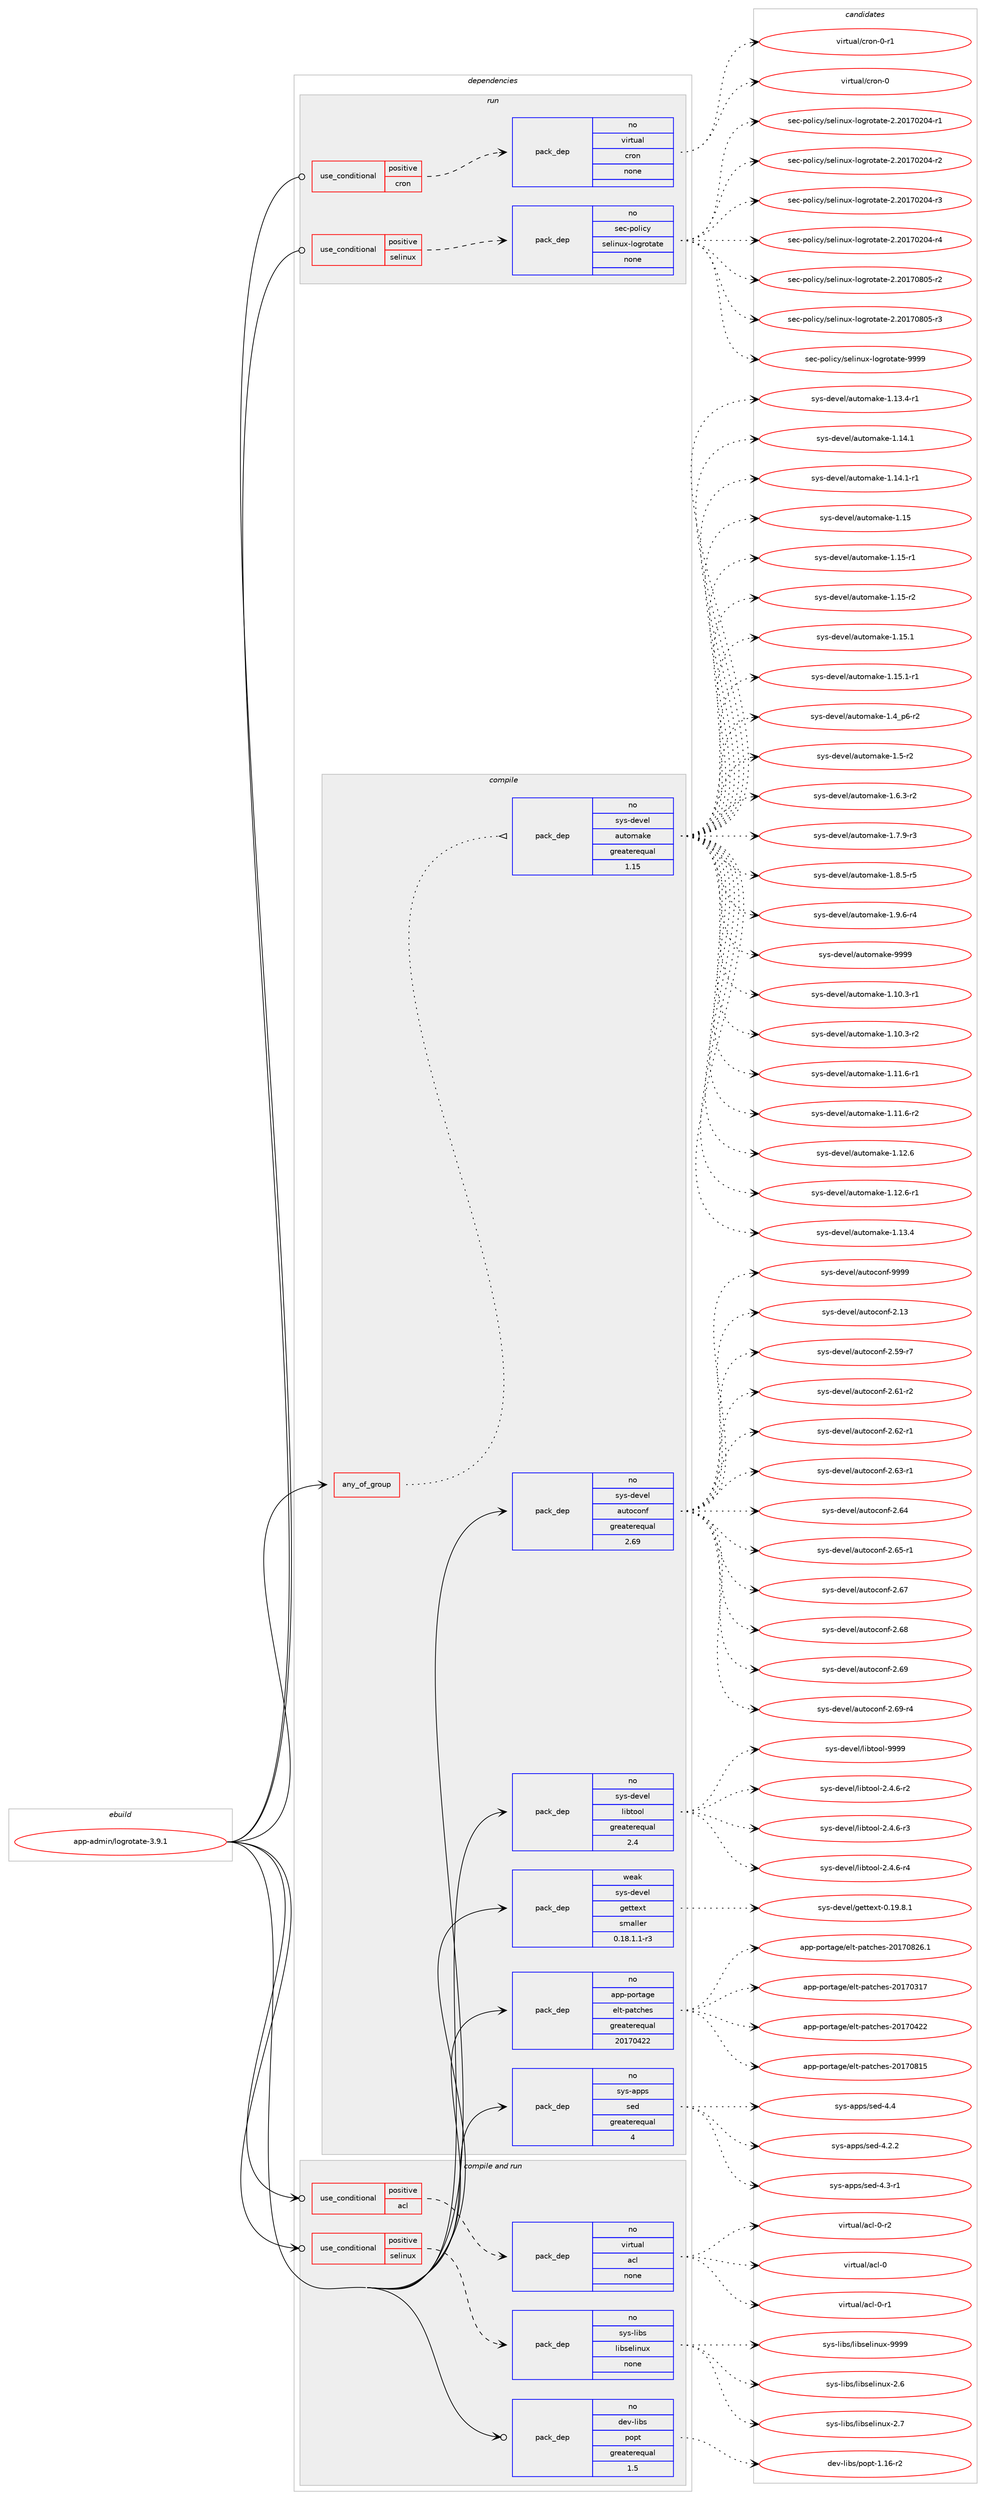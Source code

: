 digraph prolog {

# *************
# Graph options
# *************

newrank=true;
concentrate=true;
compound=true;
graph [rankdir=LR,fontname=Helvetica,fontsize=10,ranksep=1.5];#, ranksep=2.5, nodesep=0.2];
edge  [arrowhead=vee];
node  [fontname=Helvetica,fontsize=10];

# **********
# The ebuild
# **********

subgraph cluster_leftcol {
color=gray;
rank=same;
label=<<i>ebuild</i>>;
id [label="app-admin/logrotate-3.9.1", color=red, width=4, href="../app-admin/logrotate-3.9.1.svg"];
}

# ****************
# The dependencies
# ****************

subgraph cluster_midcol {
color=gray;
label=<<i>dependencies</i>>;
subgraph cluster_compile {
fillcolor="#eeeeee";
style=filled;
label=<<i>compile</i>>;
subgraph any77 {
dependency3213 [label=<<TABLE BORDER="0" CELLBORDER="1" CELLSPACING="0" CELLPADDING="4"><TR><TD CELLPADDING="10">any_of_group</TD></TR></TABLE>>, shape=none, color=red];subgraph pack2432 {
dependency3214 [label=<<TABLE BORDER="0" CELLBORDER="1" CELLSPACING="0" CELLPADDING="4" WIDTH="220"><TR><TD ROWSPAN="6" CELLPADDING="30">pack_dep</TD></TR><TR><TD WIDTH="110">no</TD></TR><TR><TD>sys-devel</TD></TR><TR><TD>automake</TD></TR><TR><TD>greaterequal</TD></TR><TR><TD>1.15</TD></TR></TABLE>>, shape=none, color=blue];
}
dependency3213:e -> dependency3214:w [weight=20,style="dotted",arrowhead="oinv"];
}
id:e -> dependency3213:w [weight=20,style="solid",arrowhead="vee"];
subgraph pack2433 {
dependency3215 [label=<<TABLE BORDER="0" CELLBORDER="1" CELLSPACING="0" CELLPADDING="4" WIDTH="220"><TR><TD ROWSPAN="6" CELLPADDING="30">pack_dep</TD></TR><TR><TD WIDTH="110">no</TD></TR><TR><TD>app-portage</TD></TR><TR><TD>elt-patches</TD></TR><TR><TD>greaterequal</TD></TR><TR><TD>20170422</TD></TR></TABLE>>, shape=none, color=blue];
}
id:e -> dependency3215:w [weight=20,style="solid",arrowhead="vee"];
subgraph pack2434 {
dependency3216 [label=<<TABLE BORDER="0" CELLBORDER="1" CELLSPACING="0" CELLPADDING="4" WIDTH="220"><TR><TD ROWSPAN="6" CELLPADDING="30">pack_dep</TD></TR><TR><TD WIDTH="110">no</TD></TR><TR><TD>sys-apps</TD></TR><TR><TD>sed</TD></TR><TR><TD>greaterequal</TD></TR><TR><TD>4</TD></TR></TABLE>>, shape=none, color=blue];
}
id:e -> dependency3216:w [weight=20,style="solid",arrowhead="vee"];
subgraph pack2435 {
dependency3217 [label=<<TABLE BORDER="0" CELLBORDER="1" CELLSPACING="0" CELLPADDING="4" WIDTH="220"><TR><TD ROWSPAN="6" CELLPADDING="30">pack_dep</TD></TR><TR><TD WIDTH="110">no</TD></TR><TR><TD>sys-devel</TD></TR><TR><TD>autoconf</TD></TR><TR><TD>greaterequal</TD></TR><TR><TD>2.69</TD></TR></TABLE>>, shape=none, color=blue];
}
id:e -> dependency3217:w [weight=20,style="solid",arrowhead="vee"];
subgraph pack2436 {
dependency3218 [label=<<TABLE BORDER="0" CELLBORDER="1" CELLSPACING="0" CELLPADDING="4" WIDTH="220"><TR><TD ROWSPAN="6" CELLPADDING="30">pack_dep</TD></TR><TR><TD WIDTH="110">no</TD></TR><TR><TD>sys-devel</TD></TR><TR><TD>libtool</TD></TR><TR><TD>greaterequal</TD></TR><TR><TD>2.4</TD></TR></TABLE>>, shape=none, color=blue];
}
id:e -> dependency3218:w [weight=20,style="solid",arrowhead="vee"];
subgraph pack2437 {
dependency3219 [label=<<TABLE BORDER="0" CELLBORDER="1" CELLSPACING="0" CELLPADDING="4" WIDTH="220"><TR><TD ROWSPAN="6" CELLPADDING="30">pack_dep</TD></TR><TR><TD WIDTH="110">weak</TD></TR><TR><TD>sys-devel</TD></TR><TR><TD>gettext</TD></TR><TR><TD>smaller</TD></TR><TR><TD>0.18.1.1-r3</TD></TR></TABLE>>, shape=none, color=blue];
}
id:e -> dependency3219:w [weight=20,style="solid",arrowhead="vee"];
}
subgraph cluster_compileandrun {
fillcolor="#eeeeee";
style=filled;
label=<<i>compile and run</i>>;
subgraph cond706 {
dependency3220 [label=<<TABLE BORDER="0" CELLBORDER="1" CELLSPACING="0" CELLPADDING="4"><TR><TD ROWSPAN="3" CELLPADDING="10">use_conditional</TD></TR><TR><TD>positive</TD></TR><TR><TD>acl</TD></TR></TABLE>>, shape=none, color=red];
subgraph pack2438 {
dependency3221 [label=<<TABLE BORDER="0" CELLBORDER="1" CELLSPACING="0" CELLPADDING="4" WIDTH="220"><TR><TD ROWSPAN="6" CELLPADDING="30">pack_dep</TD></TR><TR><TD WIDTH="110">no</TD></TR><TR><TD>virtual</TD></TR><TR><TD>acl</TD></TR><TR><TD>none</TD></TR><TR><TD></TD></TR></TABLE>>, shape=none, color=blue];
}
dependency3220:e -> dependency3221:w [weight=20,style="dashed",arrowhead="vee"];
}
id:e -> dependency3220:w [weight=20,style="solid",arrowhead="odotvee"];
subgraph cond707 {
dependency3222 [label=<<TABLE BORDER="0" CELLBORDER="1" CELLSPACING="0" CELLPADDING="4"><TR><TD ROWSPAN="3" CELLPADDING="10">use_conditional</TD></TR><TR><TD>positive</TD></TR><TR><TD>selinux</TD></TR></TABLE>>, shape=none, color=red];
subgraph pack2439 {
dependency3223 [label=<<TABLE BORDER="0" CELLBORDER="1" CELLSPACING="0" CELLPADDING="4" WIDTH="220"><TR><TD ROWSPAN="6" CELLPADDING="30">pack_dep</TD></TR><TR><TD WIDTH="110">no</TD></TR><TR><TD>sys-libs</TD></TR><TR><TD>libselinux</TD></TR><TR><TD>none</TD></TR><TR><TD></TD></TR></TABLE>>, shape=none, color=blue];
}
dependency3222:e -> dependency3223:w [weight=20,style="dashed",arrowhead="vee"];
}
id:e -> dependency3222:w [weight=20,style="solid",arrowhead="odotvee"];
subgraph pack2440 {
dependency3224 [label=<<TABLE BORDER="0" CELLBORDER="1" CELLSPACING="0" CELLPADDING="4" WIDTH="220"><TR><TD ROWSPAN="6" CELLPADDING="30">pack_dep</TD></TR><TR><TD WIDTH="110">no</TD></TR><TR><TD>dev-libs</TD></TR><TR><TD>popt</TD></TR><TR><TD>greaterequal</TD></TR><TR><TD>1.5</TD></TR></TABLE>>, shape=none, color=blue];
}
id:e -> dependency3224:w [weight=20,style="solid",arrowhead="odotvee"];
}
subgraph cluster_run {
fillcolor="#eeeeee";
style=filled;
label=<<i>run</i>>;
subgraph cond708 {
dependency3225 [label=<<TABLE BORDER="0" CELLBORDER="1" CELLSPACING="0" CELLPADDING="4"><TR><TD ROWSPAN="3" CELLPADDING="10">use_conditional</TD></TR><TR><TD>positive</TD></TR><TR><TD>cron</TD></TR></TABLE>>, shape=none, color=red];
subgraph pack2441 {
dependency3226 [label=<<TABLE BORDER="0" CELLBORDER="1" CELLSPACING="0" CELLPADDING="4" WIDTH="220"><TR><TD ROWSPAN="6" CELLPADDING="30">pack_dep</TD></TR><TR><TD WIDTH="110">no</TD></TR><TR><TD>virtual</TD></TR><TR><TD>cron</TD></TR><TR><TD>none</TD></TR><TR><TD></TD></TR></TABLE>>, shape=none, color=blue];
}
dependency3225:e -> dependency3226:w [weight=20,style="dashed",arrowhead="vee"];
}
id:e -> dependency3225:w [weight=20,style="solid",arrowhead="odot"];
subgraph cond709 {
dependency3227 [label=<<TABLE BORDER="0" CELLBORDER="1" CELLSPACING="0" CELLPADDING="4"><TR><TD ROWSPAN="3" CELLPADDING="10">use_conditional</TD></TR><TR><TD>positive</TD></TR><TR><TD>selinux</TD></TR></TABLE>>, shape=none, color=red];
subgraph pack2442 {
dependency3228 [label=<<TABLE BORDER="0" CELLBORDER="1" CELLSPACING="0" CELLPADDING="4" WIDTH="220"><TR><TD ROWSPAN="6" CELLPADDING="30">pack_dep</TD></TR><TR><TD WIDTH="110">no</TD></TR><TR><TD>sec-policy</TD></TR><TR><TD>selinux-logrotate</TD></TR><TR><TD>none</TD></TR><TR><TD></TD></TR></TABLE>>, shape=none, color=blue];
}
dependency3227:e -> dependency3228:w [weight=20,style="dashed",arrowhead="vee"];
}
id:e -> dependency3227:w [weight=20,style="solid",arrowhead="odot"];
}
}

# **************
# The candidates
# **************

subgraph cluster_choices {
rank=same;
color=gray;
label=<<i>candidates</i>>;

subgraph choice2432 {
color=black;
nodesep=1;
choice11512111545100101118101108479711711611110997107101454946494846514511449 [label="sys-devel/automake-1.10.3-r1", color=red, width=4,href="../sys-devel/automake-1.10.3-r1.svg"];
choice11512111545100101118101108479711711611110997107101454946494846514511450 [label="sys-devel/automake-1.10.3-r2", color=red, width=4,href="../sys-devel/automake-1.10.3-r2.svg"];
choice11512111545100101118101108479711711611110997107101454946494946544511449 [label="sys-devel/automake-1.11.6-r1", color=red, width=4,href="../sys-devel/automake-1.11.6-r1.svg"];
choice11512111545100101118101108479711711611110997107101454946494946544511450 [label="sys-devel/automake-1.11.6-r2", color=red, width=4,href="../sys-devel/automake-1.11.6-r2.svg"];
choice1151211154510010111810110847971171161111099710710145494649504654 [label="sys-devel/automake-1.12.6", color=red, width=4,href="../sys-devel/automake-1.12.6.svg"];
choice11512111545100101118101108479711711611110997107101454946495046544511449 [label="sys-devel/automake-1.12.6-r1", color=red, width=4,href="../sys-devel/automake-1.12.6-r1.svg"];
choice1151211154510010111810110847971171161111099710710145494649514652 [label="sys-devel/automake-1.13.4", color=red, width=4,href="../sys-devel/automake-1.13.4.svg"];
choice11512111545100101118101108479711711611110997107101454946495146524511449 [label="sys-devel/automake-1.13.4-r1", color=red, width=4,href="../sys-devel/automake-1.13.4-r1.svg"];
choice1151211154510010111810110847971171161111099710710145494649524649 [label="sys-devel/automake-1.14.1", color=red, width=4,href="../sys-devel/automake-1.14.1.svg"];
choice11512111545100101118101108479711711611110997107101454946495246494511449 [label="sys-devel/automake-1.14.1-r1", color=red, width=4,href="../sys-devel/automake-1.14.1-r1.svg"];
choice115121115451001011181011084797117116111109971071014549464953 [label="sys-devel/automake-1.15", color=red, width=4,href="../sys-devel/automake-1.15.svg"];
choice1151211154510010111810110847971171161111099710710145494649534511449 [label="sys-devel/automake-1.15-r1", color=red, width=4,href="../sys-devel/automake-1.15-r1.svg"];
choice1151211154510010111810110847971171161111099710710145494649534511450 [label="sys-devel/automake-1.15-r2", color=red, width=4,href="../sys-devel/automake-1.15-r2.svg"];
choice1151211154510010111810110847971171161111099710710145494649534649 [label="sys-devel/automake-1.15.1", color=red, width=4,href="../sys-devel/automake-1.15.1.svg"];
choice11512111545100101118101108479711711611110997107101454946495346494511449 [label="sys-devel/automake-1.15.1-r1", color=red, width=4,href="../sys-devel/automake-1.15.1-r1.svg"];
choice115121115451001011181011084797117116111109971071014549465295112544511450 [label="sys-devel/automake-1.4_p6-r2", color=red, width=4,href="../sys-devel/automake-1.4_p6-r2.svg"];
choice11512111545100101118101108479711711611110997107101454946534511450 [label="sys-devel/automake-1.5-r2", color=red, width=4,href="../sys-devel/automake-1.5-r2.svg"];
choice115121115451001011181011084797117116111109971071014549465446514511450 [label="sys-devel/automake-1.6.3-r2", color=red, width=4,href="../sys-devel/automake-1.6.3-r2.svg"];
choice115121115451001011181011084797117116111109971071014549465546574511451 [label="sys-devel/automake-1.7.9-r3", color=red, width=4,href="../sys-devel/automake-1.7.9-r3.svg"];
choice115121115451001011181011084797117116111109971071014549465646534511453 [label="sys-devel/automake-1.8.5-r5", color=red, width=4,href="../sys-devel/automake-1.8.5-r5.svg"];
choice115121115451001011181011084797117116111109971071014549465746544511452 [label="sys-devel/automake-1.9.6-r4", color=red, width=4,href="../sys-devel/automake-1.9.6-r4.svg"];
choice115121115451001011181011084797117116111109971071014557575757 [label="sys-devel/automake-9999", color=red, width=4,href="../sys-devel/automake-9999.svg"];
dependency3214:e -> choice11512111545100101118101108479711711611110997107101454946494846514511449:w [style=dotted,weight="100"];
dependency3214:e -> choice11512111545100101118101108479711711611110997107101454946494846514511450:w [style=dotted,weight="100"];
dependency3214:e -> choice11512111545100101118101108479711711611110997107101454946494946544511449:w [style=dotted,weight="100"];
dependency3214:e -> choice11512111545100101118101108479711711611110997107101454946494946544511450:w [style=dotted,weight="100"];
dependency3214:e -> choice1151211154510010111810110847971171161111099710710145494649504654:w [style=dotted,weight="100"];
dependency3214:e -> choice11512111545100101118101108479711711611110997107101454946495046544511449:w [style=dotted,weight="100"];
dependency3214:e -> choice1151211154510010111810110847971171161111099710710145494649514652:w [style=dotted,weight="100"];
dependency3214:e -> choice11512111545100101118101108479711711611110997107101454946495146524511449:w [style=dotted,weight="100"];
dependency3214:e -> choice1151211154510010111810110847971171161111099710710145494649524649:w [style=dotted,weight="100"];
dependency3214:e -> choice11512111545100101118101108479711711611110997107101454946495246494511449:w [style=dotted,weight="100"];
dependency3214:e -> choice115121115451001011181011084797117116111109971071014549464953:w [style=dotted,weight="100"];
dependency3214:e -> choice1151211154510010111810110847971171161111099710710145494649534511449:w [style=dotted,weight="100"];
dependency3214:e -> choice1151211154510010111810110847971171161111099710710145494649534511450:w [style=dotted,weight="100"];
dependency3214:e -> choice1151211154510010111810110847971171161111099710710145494649534649:w [style=dotted,weight="100"];
dependency3214:e -> choice11512111545100101118101108479711711611110997107101454946495346494511449:w [style=dotted,weight="100"];
dependency3214:e -> choice115121115451001011181011084797117116111109971071014549465295112544511450:w [style=dotted,weight="100"];
dependency3214:e -> choice11512111545100101118101108479711711611110997107101454946534511450:w [style=dotted,weight="100"];
dependency3214:e -> choice115121115451001011181011084797117116111109971071014549465446514511450:w [style=dotted,weight="100"];
dependency3214:e -> choice115121115451001011181011084797117116111109971071014549465546574511451:w [style=dotted,weight="100"];
dependency3214:e -> choice115121115451001011181011084797117116111109971071014549465646534511453:w [style=dotted,weight="100"];
dependency3214:e -> choice115121115451001011181011084797117116111109971071014549465746544511452:w [style=dotted,weight="100"];
dependency3214:e -> choice115121115451001011181011084797117116111109971071014557575757:w [style=dotted,weight="100"];
}
subgraph choice2433 {
color=black;
nodesep=1;
choice97112112451121111141169710310147101108116451129711699104101115455048495548514955 [label="app-portage/elt-patches-20170317", color=red, width=4,href="../app-portage/elt-patches-20170317.svg"];
choice97112112451121111141169710310147101108116451129711699104101115455048495548525050 [label="app-portage/elt-patches-20170422", color=red, width=4,href="../app-portage/elt-patches-20170422.svg"];
choice97112112451121111141169710310147101108116451129711699104101115455048495548564953 [label="app-portage/elt-patches-20170815", color=red, width=4,href="../app-portage/elt-patches-20170815.svg"];
choice971121124511211111411697103101471011081164511297116991041011154550484955485650544649 [label="app-portage/elt-patches-20170826.1", color=red, width=4,href="../app-portage/elt-patches-20170826.1.svg"];
dependency3215:e -> choice97112112451121111141169710310147101108116451129711699104101115455048495548514955:w [style=dotted,weight="100"];
dependency3215:e -> choice97112112451121111141169710310147101108116451129711699104101115455048495548525050:w [style=dotted,weight="100"];
dependency3215:e -> choice97112112451121111141169710310147101108116451129711699104101115455048495548564953:w [style=dotted,weight="100"];
dependency3215:e -> choice971121124511211111411697103101471011081164511297116991041011154550484955485650544649:w [style=dotted,weight="100"];
}
subgraph choice2434 {
color=black;
nodesep=1;
choice115121115459711211211547115101100455246504650 [label="sys-apps/sed-4.2.2", color=red, width=4,href="../sys-apps/sed-4.2.2.svg"];
choice115121115459711211211547115101100455246514511449 [label="sys-apps/sed-4.3-r1", color=red, width=4,href="../sys-apps/sed-4.3-r1.svg"];
choice11512111545971121121154711510110045524652 [label="sys-apps/sed-4.4", color=red, width=4,href="../sys-apps/sed-4.4.svg"];
dependency3216:e -> choice115121115459711211211547115101100455246504650:w [style=dotted,weight="100"];
dependency3216:e -> choice115121115459711211211547115101100455246514511449:w [style=dotted,weight="100"];
dependency3216:e -> choice11512111545971121121154711510110045524652:w [style=dotted,weight="100"];
}
subgraph choice2435 {
color=black;
nodesep=1;
choice115121115451001011181011084797117116111991111101024550464951 [label="sys-devel/autoconf-2.13", color=red, width=4,href="../sys-devel/autoconf-2.13.svg"];
choice1151211154510010111810110847971171161119911111010245504653574511455 [label="sys-devel/autoconf-2.59-r7", color=red, width=4,href="../sys-devel/autoconf-2.59-r7.svg"];
choice1151211154510010111810110847971171161119911111010245504654494511450 [label="sys-devel/autoconf-2.61-r2", color=red, width=4,href="../sys-devel/autoconf-2.61-r2.svg"];
choice1151211154510010111810110847971171161119911111010245504654504511449 [label="sys-devel/autoconf-2.62-r1", color=red, width=4,href="../sys-devel/autoconf-2.62-r1.svg"];
choice1151211154510010111810110847971171161119911111010245504654514511449 [label="sys-devel/autoconf-2.63-r1", color=red, width=4,href="../sys-devel/autoconf-2.63-r1.svg"];
choice115121115451001011181011084797117116111991111101024550465452 [label="sys-devel/autoconf-2.64", color=red, width=4,href="../sys-devel/autoconf-2.64.svg"];
choice1151211154510010111810110847971171161119911111010245504654534511449 [label="sys-devel/autoconf-2.65-r1", color=red, width=4,href="../sys-devel/autoconf-2.65-r1.svg"];
choice115121115451001011181011084797117116111991111101024550465455 [label="sys-devel/autoconf-2.67", color=red, width=4,href="../sys-devel/autoconf-2.67.svg"];
choice115121115451001011181011084797117116111991111101024550465456 [label="sys-devel/autoconf-2.68", color=red, width=4,href="../sys-devel/autoconf-2.68.svg"];
choice115121115451001011181011084797117116111991111101024550465457 [label="sys-devel/autoconf-2.69", color=red, width=4,href="../sys-devel/autoconf-2.69.svg"];
choice1151211154510010111810110847971171161119911111010245504654574511452 [label="sys-devel/autoconf-2.69-r4", color=red, width=4,href="../sys-devel/autoconf-2.69-r4.svg"];
choice115121115451001011181011084797117116111991111101024557575757 [label="sys-devel/autoconf-9999", color=red, width=4,href="../sys-devel/autoconf-9999.svg"];
dependency3217:e -> choice115121115451001011181011084797117116111991111101024550464951:w [style=dotted,weight="100"];
dependency3217:e -> choice1151211154510010111810110847971171161119911111010245504653574511455:w [style=dotted,weight="100"];
dependency3217:e -> choice1151211154510010111810110847971171161119911111010245504654494511450:w [style=dotted,weight="100"];
dependency3217:e -> choice1151211154510010111810110847971171161119911111010245504654504511449:w [style=dotted,weight="100"];
dependency3217:e -> choice1151211154510010111810110847971171161119911111010245504654514511449:w [style=dotted,weight="100"];
dependency3217:e -> choice115121115451001011181011084797117116111991111101024550465452:w [style=dotted,weight="100"];
dependency3217:e -> choice1151211154510010111810110847971171161119911111010245504654534511449:w [style=dotted,weight="100"];
dependency3217:e -> choice115121115451001011181011084797117116111991111101024550465455:w [style=dotted,weight="100"];
dependency3217:e -> choice115121115451001011181011084797117116111991111101024550465456:w [style=dotted,weight="100"];
dependency3217:e -> choice115121115451001011181011084797117116111991111101024550465457:w [style=dotted,weight="100"];
dependency3217:e -> choice1151211154510010111810110847971171161119911111010245504654574511452:w [style=dotted,weight="100"];
dependency3217:e -> choice115121115451001011181011084797117116111991111101024557575757:w [style=dotted,weight="100"];
}
subgraph choice2436 {
color=black;
nodesep=1;
choice1151211154510010111810110847108105981161111111084550465246544511450 [label="sys-devel/libtool-2.4.6-r2", color=red, width=4,href="../sys-devel/libtool-2.4.6-r2.svg"];
choice1151211154510010111810110847108105981161111111084550465246544511451 [label="sys-devel/libtool-2.4.6-r3", color=red, width=4,href="../sys-devel/libtool-2.4.6-r3.svg"];
choice1151211154510010111810110847108105981161111111084550465246544511452 [label="sys-devel/libtool-2.4.6-r4", color=red, width=4,href="../sys-devel/libtool-2.4.6-r4.svg"];
choice1151211154510010111810110847108105981161111111084557575757 [label="sys-devel/libtool-9999", color=red, width=4,href="../sys-devel/libtool-9999.svg"];
dependency3218:e -> choice1151211154510010111810110847108105981161111111084550465246544511450:w [style=dotted,weight="100"];
dependency3218:e -> choice1151211154510010111810110847108105981161111111084550465246544511451:w [style=dotted,weight="100"];
dependency3218:e -> choice1151211154510010111810110847108105981161111111084550465246544511452:w [style=dotted,weight="100"];
dependency3218:e -> choice1151211154510010111810110847108105981161111111084557575757:w [style=dotted,weight="100"];
}
subgraph choice2437 {
color=black;
nodesep=1;
choice1151211154510010111810110847103101116116101120116454846495746564649 [label="sys-devel/gettext-0.19.8.1", color=red, width=4,href="../sys-devel/gettext-0.19.8.1.svg"];
dependency3219:e -> choice1151211154510010111810110847103101116116101120116454846495746564649:w [style=dotted,weight="100"];
}
subgraph choice2438 {
color=black;
nodesep=1;
choice118105114116117971084797991084548 [label="virtual/acl-0", color=red, width=4,href="../virtual/acl-0.svg"];
choice1181051141161179710847979910845484511449 [label="virtual/acl-0-r1", color=red, width=4,href="../virtual/acl-0-r1.svg"];
choice1181051141161179710847979910845484511450 [label="virtual/acl-0-r2", color=red, width=4,href="../virtual/acl-0-r2.svg"];
dependency3221:e -> choice118105114116117971084797991084548:w [style=dotted,weight="100"];
dependency3221:e -> choice1181051141161179710847979910845484511449:w [style=dotted,weight="100"];
dependency3221:e -> choice1181051141161179710847979910845484511450:w [style=dotted,weight="100"];
}
subgraph choice2439 {
color=black;
nodesep=1;
choice1151211154510810598115471081059811510110810511011712045504654 [label="sys-libs/libselinux-2.6", color=red, width=4,href="../sys-libs/libselinux-2.6.svg"];
choice1151211154510810598115471081059811510110810511011712045504655 [label="sys-libs/libselinux-2.7", color=red, width=4,href="../sys-libs/libselinux-2.7.svg"];
choice115121115451081059811547108105981151011081051101171204557575757 [label="sys-libs/libselinux-9999", color=red, width=4,href="../sys-libs/libselinux-9999.svg"];
dependency3223:e -> choice1151211154510810598115471081059811510110810511011712045504654:w [style=dotted,weight="100"];
dependency3223:e -> choice1151211154510810598115471081059811510110810511011712045504655:w [style=dotted,weight="100"];
dependency3223:e -> choice115121115451081059811547108105981151011081051101171204557575757:w [style=dotted,weight="100"];
}
subgraph choice2440 {
color=black;
nodesep=1;
choice10010111845108105981154711211111211645494649544511450 [label="dev-libs/popt-1.16-r2", color=red, width=4,href="../dev-libs/popt-1.16-r2.svg"];
dependency3224:e -> choice10010111845108105981154711211111211645494649544511450:w [style=dotted,weight="100"];
}
subgraph choice2441 {
color=black;
nodesep=1;
choice1181051141161179710847991141111104548 [label="virtual/cron-0", color=red, width=4,href="../virtual/cron-0.svg"];
choice11810511411611797108479911411111045484511449 [label="virtual/cron-0-r1", color=red, width=4,href="../virtual/cron-0-r1.svg"];
dependency3226:e -> choice1181051141161179710847991141111104548:w [style=dotted,weight="100"];
dependency3226:e -> choice11810511411611797108479911411111045484511449:w [style=dotted,weight="100"];
}
subgraph choice2442 {
color=black;
nodesep=1;
choice11510199451121111081059912147115101108105110117120451081111031141111169711610145504650484955485048524511449 [label="sec-policy/selinux-logrotate-2.20170204-r1", color=red, width=4,href="../sec-policy/selinux-logrotate-2.20170204-r1.svg"];
choice11510199451121111081059912147115101108105110117120451081111031141111169711610145504650484955485048524511450 [label="sec-policy/selinux-logrotate-2.20170204-r2", color=red, width=4,href="../sec-policy/selinux-logrotate-2.20170204-r2.svg"];
choice11510199451121111081059912147115101108105110117120451081111031141111169711610145504650484955485048524511451 [label="sec-policy/selinux-logrotate-2.20170204-r3", color=red, width=4,href="../sec-policy/selinux-logrotate-2.20170204-r3.svg"];
choice11510199451121111081059912147115101108105110117120451081111031141111169711610145504650484955485048524511452 [label="sec-policy/selinux-logrotate-2.20170204-r4", color=red, width=4,href="../sec-policy/selinux-logrotate-2.20170204-r4.svg"];
choice11510199451121111081059912147115101108105110117120451081111031141111169711610145504650484955485648534511450 [label="sec-policy/selinux-logrotate-2.20170805-r2", color=red, width=4,href="../sec-policy/selinux-logrotate-2.20170805-r2.svg"];
choice11510199451121111081059912147115101108105110117120451081111031141111169711610145504650484955485648534511451 [label="sec-policy/selinux-logrotate-2.20170805-r3", color=red, width=4,href="../sec-policy/selinux-logrotate-2.20170805-r3.svg"];
choice1151019945112111108105991214711510110810511011712045108111103114111116971161014557575757 [label="sec-policy/selinux-logrotate-9999", color=red, width=4,href="../sec-policy/selinux-logrotate-9999.svg"];
dependency3228:e -> choice11510199451121111081059912147115101108105110117120451081111031141111169711610145504650484955485048524511449:w [style=dotted,weight="100"];
dependency3228:e -> choice11510199451121111081059912147115101108105110117120451081111031141111169711610145504650484955485048524511450:w [style=dotted,weight="100"];
dependency3228:e -> choice11510199451121111081059912147115101108105110117120451081111031141111169711610145504650484955485048524511451:w [style=dotted,weight="100"];
dependency3228:e -> choice11510199451121111081059912147115101108105110117120451081111031141111169711610145504650484955485048524511452:w [style=dotted,weight="100"];
dependency3228:e -> choice11510199451121111081059912147115101108105110117120451081111031141111169711610145504650484955485648534511450:w [style=dotted,weight="100"];
dependency3228:e -> choice11510199451121111081059912147115101108105110117120451081111031141111169711610145504650484955485648534511451:w [style=dotted,weight="100"];
dependency3228:e -> choice1151019945112111108105991214711510110810511011712045108111103114111116971161014557575757:w [style=dotted,weight="100"];
}
}

}
